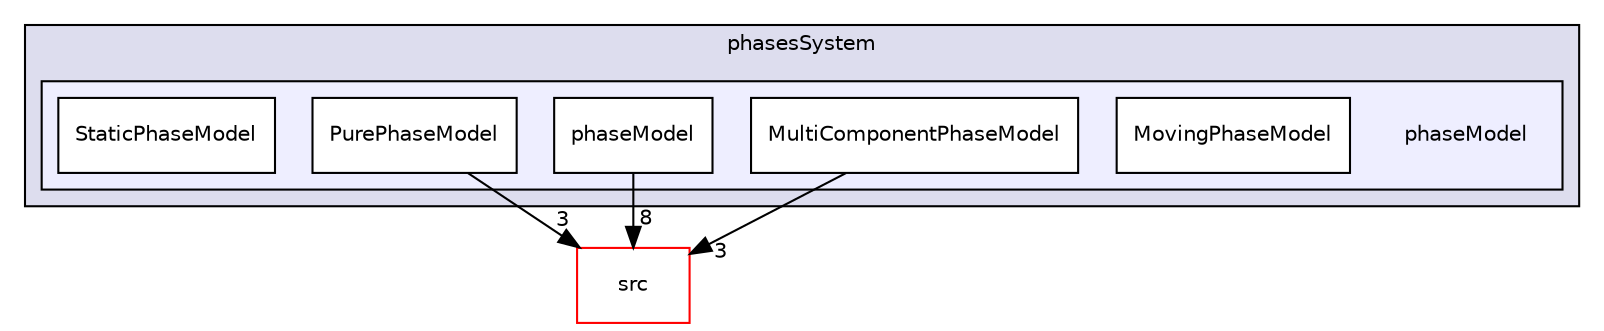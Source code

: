 digraph "applications/solvers/multiphase/icoReactingMultiphaseInterFoam/phasesSystem/phaseModel" {
  bgcolor=transparent;
  compound=true
  node [ fontsize="10", fontname="Helvetica"];
  edge [ labelfontsize="10", labelfontname="Helvetica"];
  subgraph clusterdir_9814e8b96a810c0bc5aa9f21bfecc094 {
    graph [ bgcolor="#ddddee", pencolor="black", label="phasesSystem" fontname="Helvetica", fontsize="10", URL="dir_9814e8b96a810c0bc5aa9f21bfecc094.html"]
  subgraph clusterdir_dc11da56fd3d81c2bd39ac0cf0e67dd2 {
    graph [ bgcolor="#eeeeff", pencolor="black", label="" URL="dir_dc11da56fd3d81c2bd39ac0cf0e67dd2.html"];
    dir_dc11da56fd3d81c2bd39ac0cf0e67dd2 [shape=plaintext label="phaseModel"];
    dir_d461c9911d124db601a36932928e5d24 [shape=box label="MovingPhaseModel" color="black" fillcolor="white" style="filled" URL="dir_d461c9911d124db601a36932928e5d24.html"];
    dir_d158cd75c7a4a9a627556cb952727333 [shape=box label="MultiComponentPhaseModel" color="black" fillcolor="white" style="filled" URL="dir_d158cd75c7a4a9a627556cb952727333.html"];
    dir_686e6c6680e97f094e9fea48fb71d40a [shape=box label="phaseModel" color="black" fillcolor="white" style="filled" URL="dir_686e6c6680e97f094e9fea48fb71d40a.html"];
    dir_02ca6dae3e1f871e87839d6345736bb3 [shape=box label="PurePhaseModel" color="black" fillcolor="white" style="filled" URL="dir_02ca6dae3e1f871e87839d6345736bb3.html"];
    dir_c38df3bb19caa637cd7b8c5b0df15158 [shape=box label="StaticPhaseModel" color="black" fillcolor="white" style="filled" URL="dir_c38df3bb19caa637cd7b8c5b0df15158.html"];
  }
  }
  dir_68267d1309a1af8e8297ef4c3efbcdba [shape=box label="src" color="red" URL="dir_68267d1309a1af8e8297ef4c3efbcdba.html"];
  dir_02ca6dae3e1f871e87839d6345736bb3->dir_68267d1309a1af8e8297ef4c3efbcdba [headlabel="3", labeldistance=1.5 headhref="dir_003235_000499.html"];
  dir_d158cd75c7a4a9a627556cb952727333->dir_68267d1309a1af8e8297ef4c3efbcdba [headlabel="3", labeldistance=1.5 headhref="dir_003229_000499.html"];
  dir_686e6c6680e97f094e9fea48fb71d40a->dir_68267d1309a1af8e8297ef4c3efbcdba [headlabel="8", labeldistance=1.5 headhref="dir_000203_000499.html"];
}

